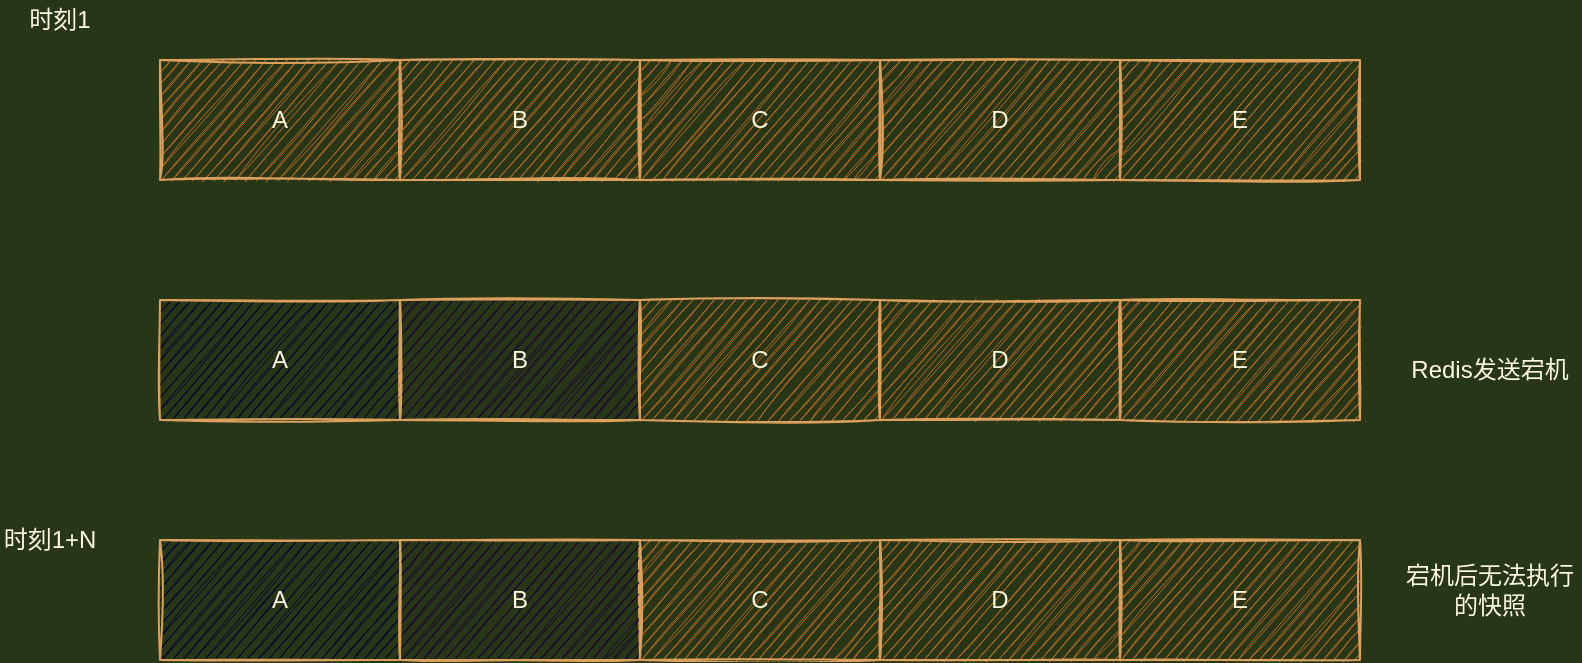 <mxfile version="13.11.0" type="github">
  <diagram id="o0LDBmfTXAODoCrrVdXg" name="第 1 页">
    <mxGraphModel dx="1230" dy="836" grid="1" gridSize="10" guides="1" tooltips="1" connect="1" arrows="1" fold="1" page="1" pageScale="1" pageWidth="827" pageHeight="1169" background="#283618" math="0" shadow="0">
      <root>
        <mxCell id="0" />
        <mxCell id="1" parent="0" />
        <mxCell id="LLZXcbsXGzZmJnXv3Awp-1" value="A" style="whiteSpace=wrap;html=1;sketch=1;fillColor=#BC6C25;strokeColor=#DDA15E;fontColor=#FEFAE0;" vertex="1" parent="1">
          <mxGeometry x="100" y="230" width="120" height="60" as="geometry" />
        </mxCell>
        <mxCell id="LLZXcbsXGzZmJnXv3Awp-2" value="B" style="whiteSpace=wrap;html=1;sketch=1;fillColor=#BC6C25;strokeColor=#DDA15E;fontColor=#FEFAE0;" vertex="1" parent="1">
          <mxGeometry x="220" y="230" width="120" height="60" as="geometry" />
        </mxCell>
        <mxCell id="LLZXcbsXGzZmJnXv3Awp-3" value="C" style="whiteSpace=wrap;html=1;sketch=1;fillColor=#BC6C25;strokeColor=#DDA15E;fontColor=#FEFAE0;" vertex="1" parent="1">
          <mxGeometry x="340" y="230" width="120" height="60" as="geometry" />
        </mxCell>
        <mxCell id="LLZXcbsXGzZmJnXv3Awp-4" value="D" style="whiteSpace=wrap;html=1;sketch=1;fillColor=#BC6C25;strokeColor=#DDA15E;fontColor=#FEFAE0;" vertex="1" parent="1">
          <mxGeometry x="460" y="230" width="120" height="60" as="geometry" />
        </mxCell>
        <mxCell id="LLZXcbsXGzZmJnXv3Awp-5" value="E" style="whiteSpace=wrap;html=1;sketch=1;fillColor=#BC6C25;strokeColor=#DDA15E;fontColor=#FEFAE0;" vertex="1" parent="1">
          <mxGeometry x="580" y="230" width="120" height="60" as="geometry" />
        </mxCell>
        <mxCell id="LLZXcbsXGzZmJnXv3Awp-6" value="A" style="whiteSpace=wrap;html=1;sketch=1;strokeColor=#DDA15E;fontColor=#FEFAE0;fillColor=#000033;" vertex="1" parent="1">
          <mxGeometry x="100" y="350" width="120" height="60" as="geometry" />
        </mxCell>
        <mxCell id="LLZXcbsXGzZmJnXv3Awp-7" value="B" style="whiteSpace=wrap;html=1;sketch=1;strokeColor=#DDA15E;fontColor=#FEFAE0;fillColor=#190033;" vertex="1" parent="1">
          <mxGeometry x="220" y="350" width="120" height="60" as="geometry" />
        </mxCell>
        <mxCell id="LLZXcbsXGzZmJnXv3Awp-8" value="C" style="whiteSpace=wrap;html=1;sketch=1;fillColor=#BC6C25;strokeColor=#DDA15E;fontColor=#FEFAE0;" vertex="1" parent="1">
          <mxGeometry x="340" y="350" width="120" height="60" as="geometry" />
        </mxCell>
        <mxCell id="LLZXcbsXGzZmJnXv3Awp-9" value="D" style="whiteSpace=wrap;html=1;sketch=1;fillColor=#BC6C25;strokeColor=#DDA15E;fontColor=#FEFAE0;" vertex="1" parent="1">
          <mxGeometry x="460" y="350" width="120" height="60" as="geometry" />
        </mxCell>
        <mxCell id="LLZXcbsXGzZmJnXv3Awp-10" value="E" style="whiteSpace=wrap;html=1;sketch=1;fillColor=#BC6C25;strokeColor=#DDA15E;fontColor=#FEFAE0;" vertex="1" parent="1">
          <mxGeometry x="580" y="350" width="120" height="60" as="geometry" />
        </mxCell>
        <mxCell id="LLZXcbsXGzZmJnXv3Awp-13" value="C" style="whiteSpace=wrap;html=1;sketch=1;fillColor=#BC6C25;strokeColor=#DDA15E;fontColor=#FEFAE0;" vertex="1" parent="1">
          <mxGeometry x="340" y="470" width="120" height="60" as="geometry" />
        </mxCell>
        <mxCell id="LLZXcbsXGzZmJnXv3Awp-14" value="D" style="whiteSpace=wrap;html=1;sketch=1;fillColor=#BC6C25;strokeColor=#DDA15E;fontColor=#FEFAE0;" vertex="1" parent="1">
          <mxGeometry x="460" y="470" width="120" height="60" as="geometry" />
        </mxCell>
        <mxCell id="LLZXcbsXGzZmJnXv3Awp-15" value="E" style="whiteSpace=wrap;html=1;sketch=1;fillColor=#BC6C25;strokeColor=#DDA15E;fontColor=#FEFAE0;" vertex="1" parent="1">
          <mxGeometry x="580" y="470" width="120" height="60" as="geometry" />
        </mxCell>
        <mxCell id="LLZXcbsXGzZmJnXv3Awp-16" value="时刻1" style="text;html=1;strokeColor=none;fillColor=none;align=center;verticalAlign=middle;whiteSpace=wrap;sketch=1;fontColor=#FEFAE0;" vertex="1" parent="1">
          <mxGeometry x="30" y="200" width="40" height="20" as="geometry" />
        </mxCell>
        <mxCell id="LLZXcbsXGzZmJnXv3Awp-17" value="时刻1+N" style="text;html=1;strokeColor=none;fillColor=none;align=center;verticalAlign=middle;whiteSpace=wrap;sketch=1;fontColor=#FEFAE0;" vertex="1" parent="1">
          <mxGeometry x="20" y="460" width="50" height="20" as="geometry" />
        </mxCell>
        <mxCell id="LLZXcbsXGzZmJnXv3Awp-21" value="Redis发送宕机" style="text;html=1;strokeColor=none;fillColor=none;align=center;verticalAlign=middle;whiteSpace=wrap;rounded=0;shadow=0;glass=0;sketch=1;fontColor=#FEFAE0;" vertex="1" parent="1">
          <mxGeometry x="720" y="380" width="90" height="10" as="geometry" />
        </mxCell>
        <mxCell id="LLZXcbsXGzZmJnXv3Awp-22" value="宕机后无法执行的快照" style="text;html=1;strokeColor=none;fillColor=none;align=center;verticalAlign=middle;whiteSpace=wrap;rounded=0;shadow=0;glass=0;sketch=1;fontColor=#FEFAE0;" vertex="1" parent="1">
          <mxGeometry x="720" y="490" width="90" height="10" as="geometry" />
        </mxCell>
        <mxCell id="LLZXcbsXGzZmJnXv3Awp-26" value="A" style="whiteSpace=wrap;html=1;sketch=1;strokeColor=#DDA15E;fontColor=#FEFAE0;fillColor=#000033;" vertex="1" parent="1">
          <mxGeometry x="100" y="470" width="120" height="60" as="geometry" />
        </mxCell>
        <mxCell id="LLZXcbsXGzZmJnXv3Awp-27" value="B" style="whiteSpace=wrap;html=1;sketch=1;strokeColor=#DDA15E;fontColor=#FEFAE0;fillColor=#190033;" vertex="1" parent="1">
          <mxGeometry x="220" y="470" width="120" height="60" as="geometry" />
        </mxCell>
      </root>
    </mxGraphModel>
  </diagram>
</mxfile>
